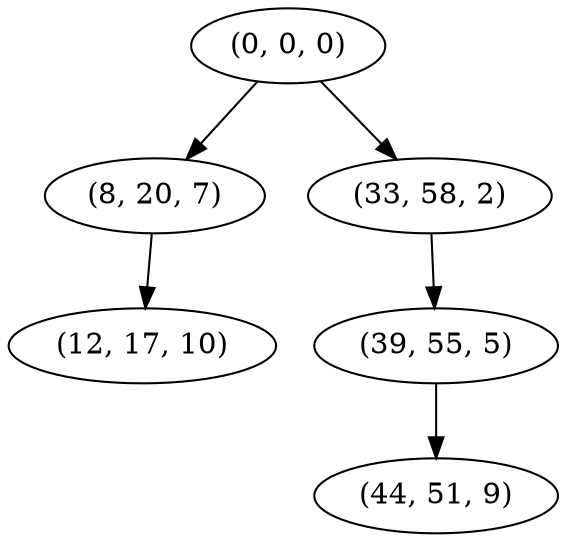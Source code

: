digraph tree {
    "(0, 0, 0)";
    "(8, 20, 7)";
    "(12, 17, 10)";
    "(33, 58, 2)";
    "(39, 55, 5)";
    "(44, 51, 9)";
    "(0, 0, 0)" -> "(8, 20, 7)";
    "(0, 0, 0)" -> "(33, 58, 2)";
    "(8, 20, 7)" -> "(12, 17, 10)";
    "(33, 58, 2)" -> "(39, 55, 5)";
    "(39, 55, 5)" -> "(44, 51, 9)";
}

